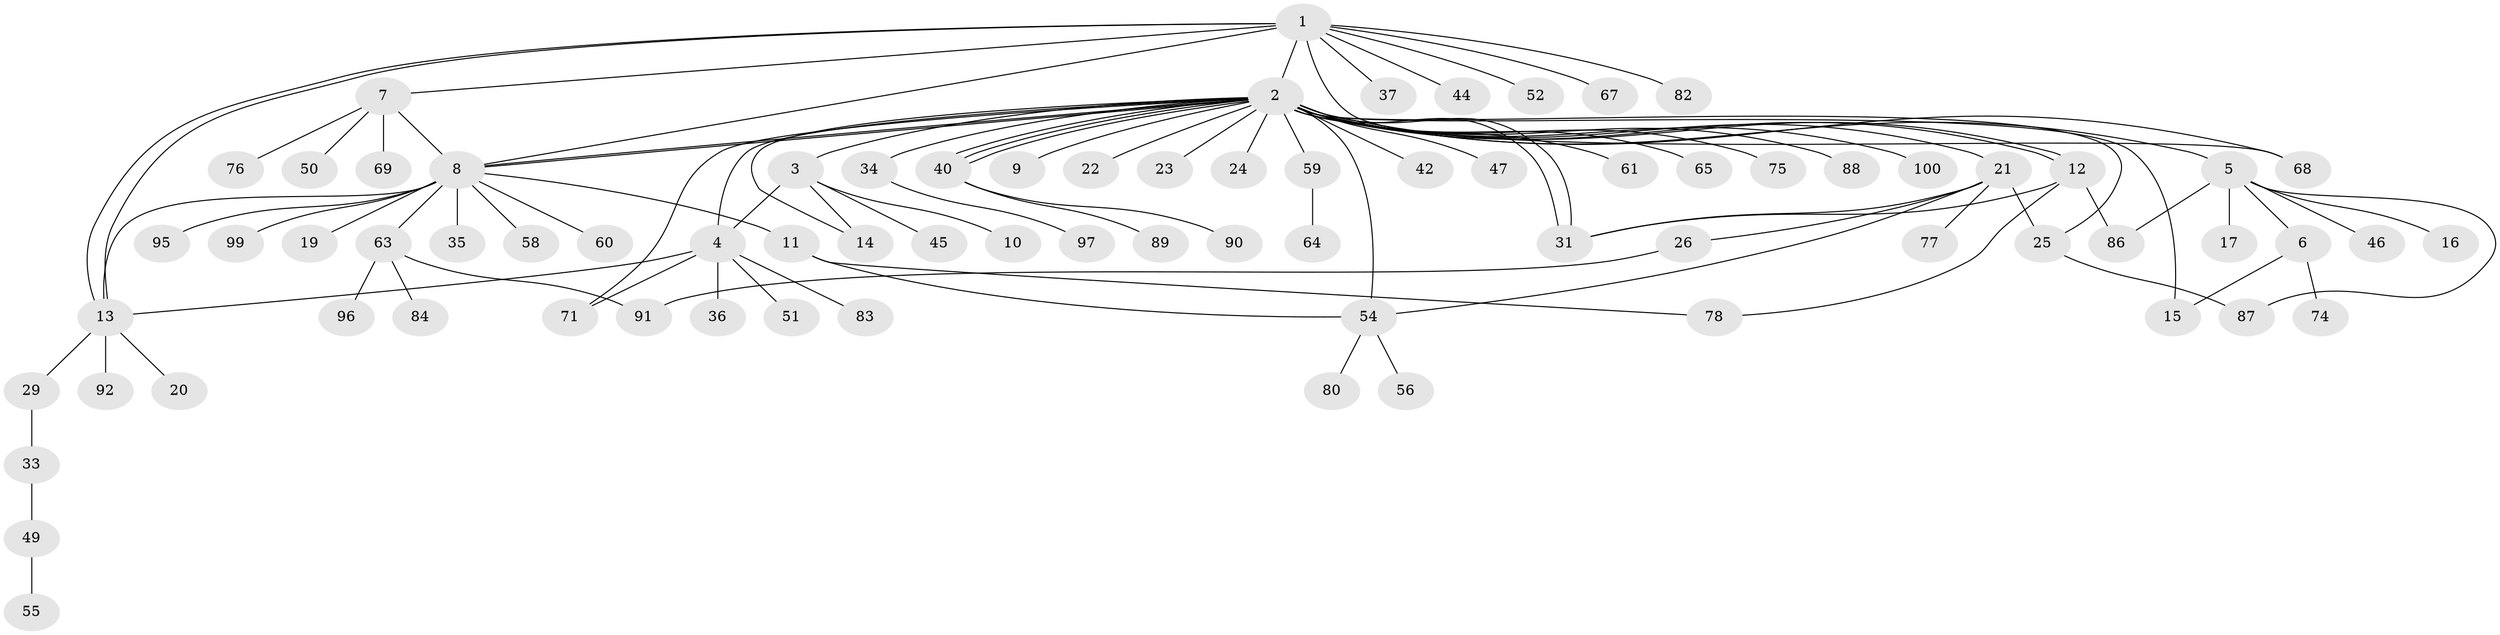 // original degree distribution, {10: 0.01, 36: 0.01, 6: 0.04, 3: 0.1, 5: 0.04, 16: 0.01, 1: 0.53, 2: 0.21, 8: 0.01, 4: 0.03, 7: 0.01}
// Generated by graph-tools (version 1.1) at 2025/11/02/21/25 10:11:08]
// undirected, 77 vertices, 100 edges
graph export_dot {
graph [start="1"]
  node [color=gray90,style=filled];
  1 [super="+41"];
  2 [super="+18"];
  3 [super="+94"];
  4 [super="+28"];
  5 [super="+39"];
  6 [super="+27"];
  7 [super="+93"];
  8 [super="+30"];
  9;
  10;
  11 [super="+66"];
  12 [super="+70"];
  13 [super="+43"];
  14;
  15;
  16;
  17;
  19;
  20;
  21 [super="+32"];
  22;
  23;
  24;
  25 [super="+38"];
  26 [super="+53"];
  29 [super="+85"];
  31;
  33;
  34;
  35 [super="+48"];
  36;
  37 [super="+62"];
  40 [super="+79"];
  42;
  44;
  45;
  46;
  47 [super="+81"];
  49 [super="+57"];
  50;
  51;
  52;
  54;
  55;
  56;
  58;
  59;
  60;
  61;
  63 [super="+72"];
  64;
  65 [super="+73"];
  67;
  68;
  69;
  71;
  74;
  75;
  76;
  77;
  78;
  80;
  82;
  83;
  84;
  86;
  87;
  88;
  89;
  90;
  91 [super="+98"];
  92;
  95;
  96;
  97;
  99;
  100;
  1 -- 2 [weight=2];
  1 -- 7;
  1 -- 8;
  1 -- 13;
  1 -- 13;
  1 -- 37;
  1 -- 44;
  1 -- 67;
  1 -- 68;
  1 -- 52;
  1 -- 82;
  2 -- 3;
  2 -- 4 [weight=2];
  2 -- 5;
  2 -- 8;
  2 -- 8;
  2 -- 9;
  2 -- 12;
  2 -- 12;
  2 -- 14;
  2 -- 15;
  2 -- 21;
  2 -- 22;
  2 -- 23;
  2 -- 24;
  2 -- 25;
  2 -- 31 [weight=2];
  2 -- 31;
  2 -- 40 [weight=2];
  2 -- 40;
  2 -- 40;
  2 -- 42;
  2 -- 47;
  2 -- 54;
  2 -- 59;
  2 -- 61;
  2 -- 65;
  2 -- 68;
  2 -- 71;
  2 -- 75;
  2 -- 88;
  2 -- 100;
  2 -- 34;
  3 -- 10;
  3 -- 14;
  3 -- 45;
  3 -- 4;
  4 -- 71;
  4 -- 83;
  4 -- 51;
  4 -- 36;
  4 -- 13;
  5 -- 6;
  5 -- 16;
  5 -- 17;
  5 -- 46;
  5 -- 86;
  5 -- 87;
  6 -- 15;
  6 -- 74;
  7 -- 50;
  7 -- 69;
  7 -- 76;
  7 -- 8;
  8 -- 11;
  8 -- 13 [weight=2];
  8 -- 19;
  8 -- 35;
  8 -- 58;
  8 -- 60;
  8 -- 63 [weight=2];
  8 -- 95;
  8 -- 99;
  11 -- 78;
  11 -- 54;
  12 -- 31;
  12 -- 78;
  12 -- 86;
  13 -- 20;
  13 -- 29;
  13 -- 92;
  21 -- 26;
  21 -- 31;
  21 -- 54;
  21 -- 77;
  21 -- 25;
  25 -- 87;
  26 -- 91;
  29 -- 33;
  33 -- 49;
  34 -- 97;
  40 -- 89;
  40 -- 90;
  49 -- 55;
  54 -- 56;
  54 -- 80;
  59 -- 64;
  63 -- 84;
  63 -- 96;
  63 -- 91;
}
